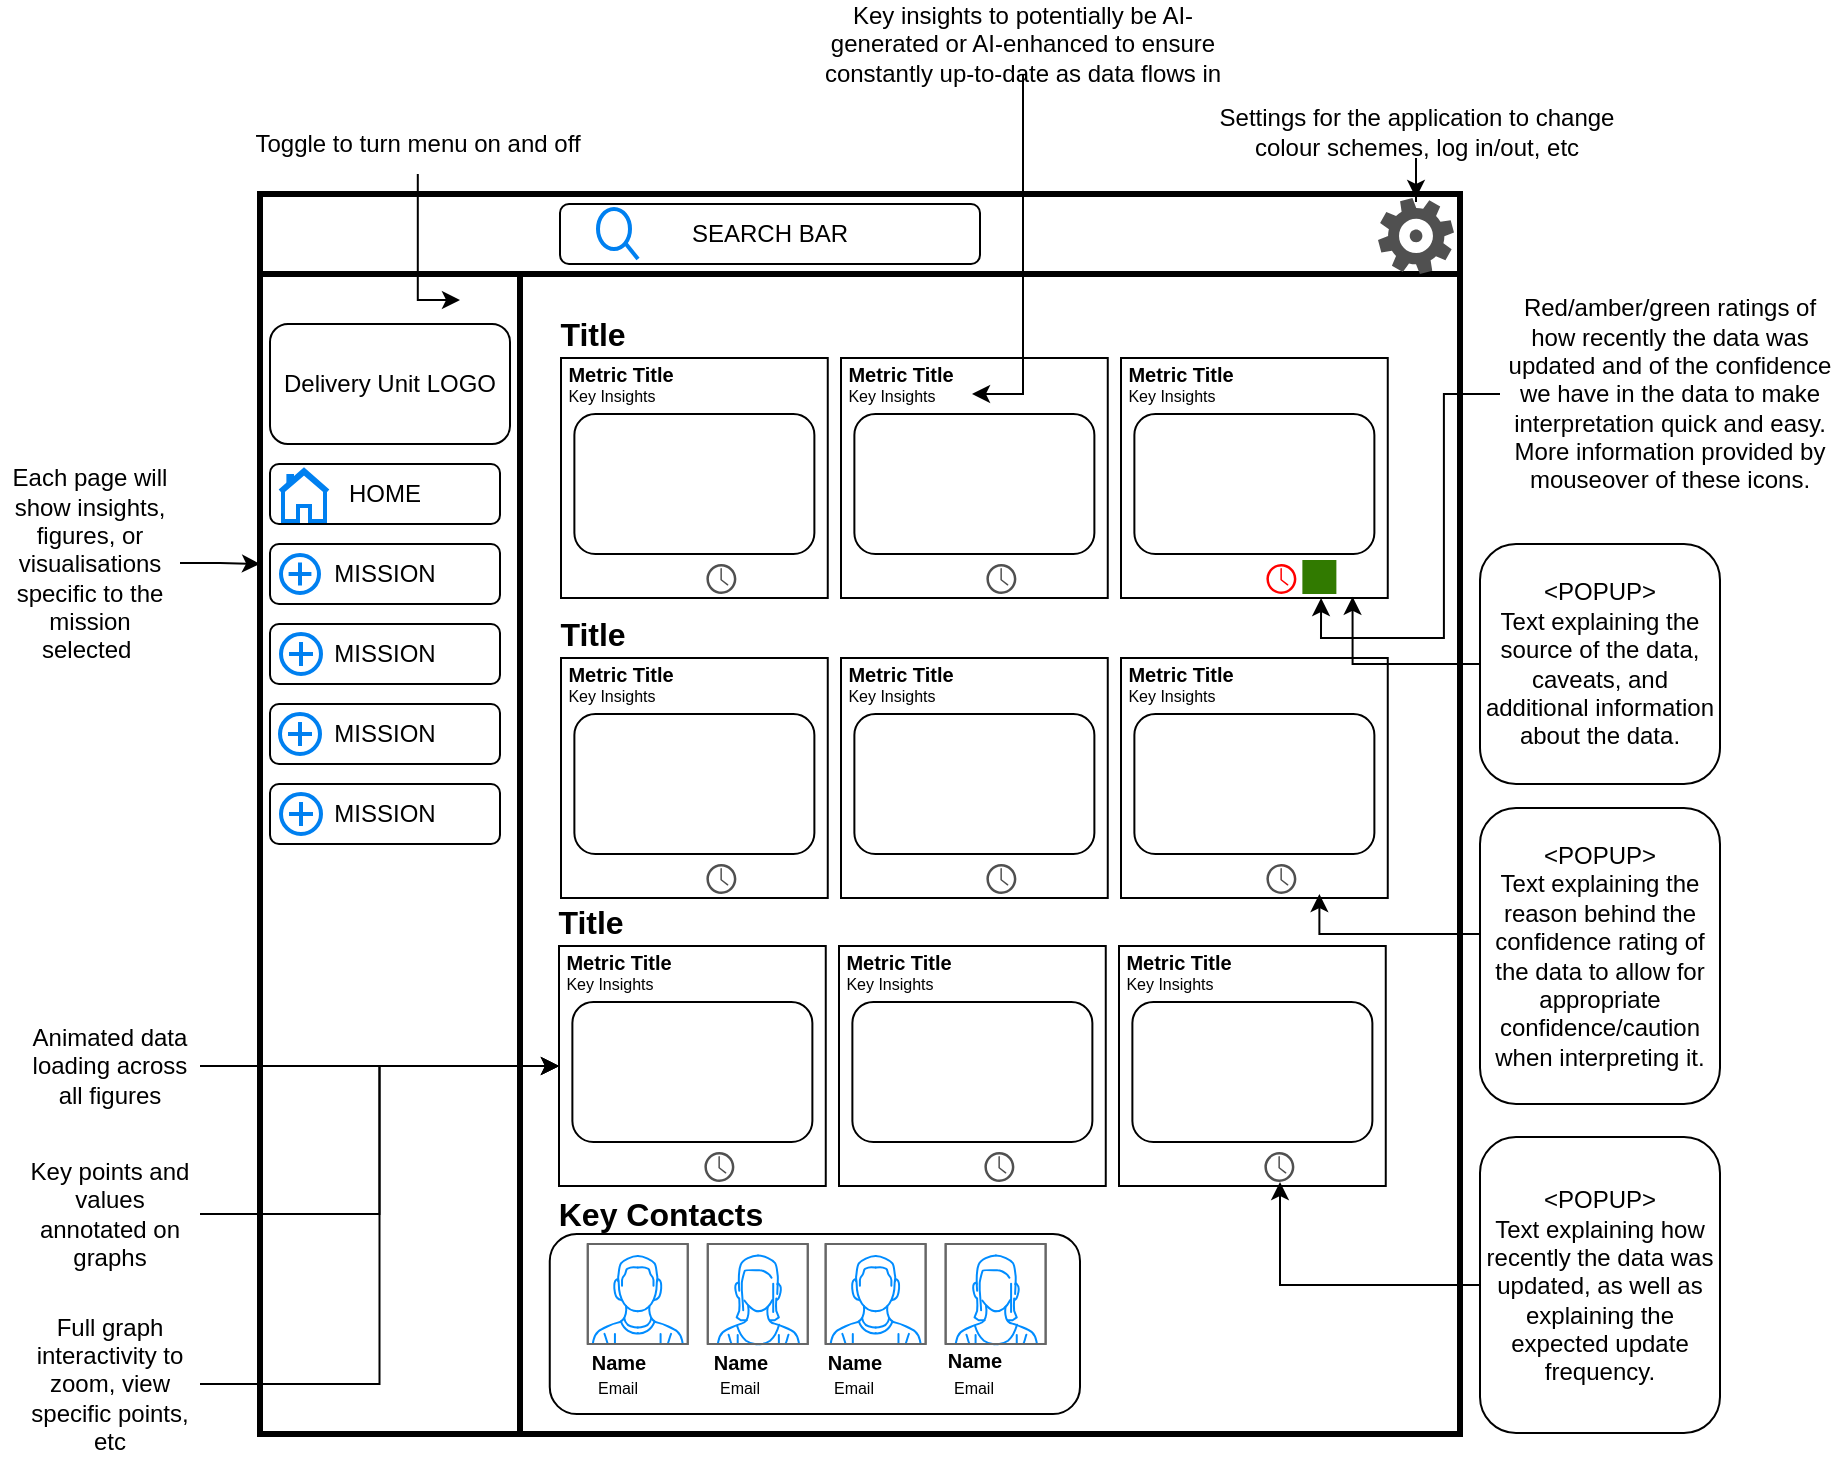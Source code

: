 <mxfile version="24.7.6">
  <diagram name="Page-1" id="oqYdGcHT3AEx5KWIuhEE">
    <mxGraphModel dx="1820" dy="1764" grid="1" gridSize="10" guides="1" tooltips="1" connect="1" arrows="1" fold="1" page="1" pageScale="1" pageWidth="827" pageHeight="1169" math="0" shadow="0">
      <root>
        <mxCell id="0" />
        <mxCell id="1" parent="0" />
        <mxCell id="GvqYhBLNUC9iz9NB5fcP-3" value="" style="rounded=0;whiteSpace=wrap;html=1;strokeWidth=3;" vertex="1" parent="1">
          <mxGeometry x="220" y="80" width="470" height="580" as="geometry" />
        </mxCell>
        <mxCell id="GvqYhBLNUC9iz9NB5fcP-4" value="" style="rounded=0;whiteSpace=wrap;html=1;strokeWidth=3;" vertex="1" parent="1">
          <mxGeometry x="90" y="80" width="130" height="580" as="geometry" />
        </mxCell>
        <mxCell id="GvqYhBLNUC9iz9NB5fcP-5" value="Delivery Unit LOGO" style="rounded=1;whiteSpace=wrap;html=1;" vertex="1" parent="1">
          <mxGeometry x="95" y="105" width="120" height="60" as="geometry" />
        </mxCell>
        <mxCell id="GvqYhBLNUC9iz9NB5fcP-6" value="HOME" style="rounded=1;whiteSpace=wrap;html=1;align=center;" vertex="1" parent="1">
          <mxGeometry x="95" y="175" width="115" height="30" as="geometry" />
        </mxCell>
        <mxCell id="GvqYhBLNUC9iz9NB5fcP-7" value="MISSION" style="rounded=1;whiteSpace=wrap;html=1;align=center;" vertex="1" parent="1">
          <mxGeometry x="95" y="215" width="115" height="30" as="geometry" />
        </mxCell>
        <mxCell id="GvqYhBLNUC9iz9NB5fcP-8" value="MISSION" style="rounded=1;whiteSpace=wrap;html=1;align=center;" vertex="1" parent="1">
          <mxGeometry x="95" y="255" width="115" height="30" as="geometry" />
        </mxCell>
        <mxCell id="GvqYhBLNUC9iz9NB5fcP-9" value="MISSION" style="rounded=1;whiteSpace=wrap;html=1;align=center;" vertex="1" parent="1">
          <mxGeometry x="95" y="295" width="115" height="30" as="geometry" />
        </mxCell>
        <mxCell id="GvqYhBLNUC9iz9NB5fcP-42" value="" style="group" vertex="1" connectable="0" parent="1">
          <mxGeometry x="220" y="110" width="153.88" height="132" as="geometry" />
        </mxCell>
        <mxCell id="GvqYhBLNUC9iz9NB5fcP-11" value="" style="rounded=0;whiteSpace=wrap;html=1;" vertex="1" parent="GvqYhBLNUC9iz9NB5fcP-42">
          <mxGeometry x="20.5" y="12" width="133.38" height="120" as="geometry" />
        </mxCell>
        <mxCell id="GvqYhBLNUC9iz9NB5fcP-27" value="Metric Title" style="text;strokeColor=none;fillColor=none;html=1;fontSize=10;fontStyle=1;verticalAlign=middle;align=center;" vertex="1" parent="GvqYhBLNUC9iz9NB5fcP-42">
          <mxGeometry width="100" height="40" as="geometry" />
        </mxCell>
        <mxCell id="GvqYhBLNUC9iz9NB5fcP-30" value="" style="rounded=1;whiteSpace=wrap;html=1;" vertex="1" parent="GvqYhBLNUC9iz9NB5fcP-42">
          <mxGeometry x="27.19" y="40" width="120" height="70" as="geometry" />
        </mxCell>
        <UserObject label="&lt;font style=&quot;font-size: 8px;&quot;&gt;Key Insights&lt;/font&gt;" placeholders="1" name="Variable" id="GvqYhBLNUC9iz9NB5fcP-31">
          <mxCell style="text;html=1;strokeColor=none;fillColor=none;align=center;verticalAlign=middle;whiteSpace=wrap;overflow=hidden;" vertex="1" parent="GvqYhBLNUC9iz9NB5fcP-42">
            <mxGeometry x="6" y="20" width="80" height="20" as="geometry" />
          </mxCell>
        </UserObject>
        <mxCell id="GvqYhBLNUC9iz9NB5fcP-33" value="" style="shape=image;html=1;verticalAlign=top;verticalLabelPosition=bottom;labelBackgroundColor=#ffffff;imageAspect=0;aspect=fixed;image=https://cdn4.iconfinder.com/data/icons/core-ui-outlined/32/outlined_like-128.png;imageBackground=default;fillStyle=dots;" vertex="1" parent="GvqYhBLNUC9iz9NB5fcP-42">
          <mxGeometry x="111.19" y="113" width="17" height="17" as="geometry" />
        </mxCell>
        <mxCell id="GvqYhBLNUC9iz9NB5fcP-34" value="" style="sketch=0;pointerEvents=1;shadow=0;dashed=0;html=1;strokeColor=none;fillColor=#505050;labelPosition=center;verticalLabelPosition=bottom;verticalAlign=top;outlineConnect=0;align=center;shape=mxgraph.office.concepts.clock;" vertex="1" parent="GvqYhBLNUC9iz9NB5fcP-42">
          <mxGeometry x="93.19" y="115" width="15" height="15" as="geometry" />
        </mxCell>
        <mxCell id="GvqYhBLNUC9iz9NB5fcP-37" value="" style="shape=image;html=1;verticalAlign=top;verticalLabelPosition=bottom;labelBackgroundColor=#ffffff;imageAspect=0;aspect=fixed;image=https://cdn1.iconfinder.com/data/icons/iconoir-vol-3/24/question-mark-circle-128.png" vertex="1" parent="GvqYhBLNUC9iz9NB5fcP-42">
          <mxGeometry x="128.19" y="112" width="19" height="19" as="geometry" />
        </mxCell>
        <mxCell id="GvqYhBLNUC9iz9NB5fcP-26" value="Title" style="text;strokeColor=none;fillColor=none;html=1;fontSize=16;fontStyle=1;verticalAlign=middle;align=center;" vertex="1" parent="GvqYhBLNUC9iz9NB5fcP-42">
          <mxGeometry x="-14" y="-20" width="100" height="40" as="geometry" />
        </mxCell>
        <mxCell id="GvqYhBLNUC9iz9NB5fcP-155" value="" style="shape=image;html=1;verticalAlign=top;verticalLabelPosition=bottom;labelBackgroundColor=#ffffff;imageAspect=0;aspect=fixed;image=https://cdn0.iconfinder.com/data/icons/phosphor-duotone-vol-3/256/toggle-left-duotone-128.png" vertex="1" parent="GvqYhBLNUC9iz9NB5fcP-42">
          <mxGeometry x="-30" y="-32" width="30" height="30" as="geometry" />
        </mxCell>
        <mxCell id="GvqYhBLNUC9iz9NB5fcP-39" value="" style="shape=image;html=1;verticalAlign=top;verticalLabelPosition=bottom;labelBackgroundColor=#ffffff;imageAspect=0;aspect=fixed;image=https://cdn1.iconfinder.com/data/icons/unicons-line-vol-2/24/chart-line-128.png" vertex="1" parent="1">
          <mxGeometry x="275.19" y="153" width="64" height="64" as="geometry" />
        </mxCell>
        <mxCell id="GvqYhBLNUC9iz9NB5fcP-43" value="" style="group" vertex="1" connectable="0" parent="1">
          <mxGeometry x="360" y="110" width="197.19" height="132" as="geometry" />
        </mxCell>
        <mxCell id="GvqYhBLNUC9iz9NB5fcP-44" value="" style="rounded=0;whiteSpace=wrap;html=1;" vertex="1" parent="GvqYhBLNUC9iz9NB5fcP-43">
          <mxGeometry x="20.5" y="12" width="133.38" height="120" as="geometry" />
        </mxCell>
        <mxCell id="GvqYhBLNUC9iz9NB5fcP-45" value="Metric Title" style="text;strokeColor=none;fillColor=none;html=1;fontSize=10;fontStyle=1;verticalAlign=middle;align=center;" vertex="1" parent="GvqYhBLNUC9iz9NB5fcP-43">
          <mxGeometry width="100" height="40" as="geometry" />
        </mxCell>
        <mxCell id="GvqYhBLNUC9iz9NB5fcP-46" value="" style="rounded=1;whiteSpace=wrap;html=1;" vertex="1" parent="GvqYhBLNUC9iz9NB5fcP-43">
          <mxGeometry x="27.19" y="40" width="120" height="70" as="geometry" />
        </mxCell>
        <UserObject label="&lt;font style=&quot;font-size: 8px;&quot;&gt;Key Insights&lt;/font&gt;" placeholders="1" name="Variable" id="GvqYhBLNUC9iz9NB5fcP-47">
          <mxCell style="text;html=1;strokeColor=none;fillColor=none;align=center;verticalAlign=middle;whiteSpace=wrap;overflow=hidden;" vertex="1" parent="GvqYhBLNUC9iz9NB5fcP-43">
            <mxGeometry x="6" y="20" width="80" height="20" as="geometry" />
          </mxCell>
        </UserObject>
        <mxCell id="GvqYhBLNUC9iz9NB5fcP-48" value="" style="shape=image;html=1;verticalAlign=top;verticalLabelPosition=bottom;labelBackgroundColor=#ffffff;imageAspect=0;aspect=fixed;image=https://cdn4.iconfinder.com/data/icons/core-ui-outlined/32/outlined_like-128.png" vertex="1" parent="GvqYhBLNUC9iz9NB5fcP-43">
          <mxGeometry x="111.19" y="113" width="17" height="17" as="geometry" />
        </mxCell>
        <mxCell id="GvqYhBLNUC9iz9NB5fcP-49" value="" style="sketch=0;pointerEvents=1;shadow=0;dashed=0;html=1;strokeColor=none;fillColor=#505050;labelPosition=center;verticalLabelPosition=bottom;verticalAlign=top;outlineConnect=0;align=center;shape=mxgraph.office.concepts.clock;" vertex="1" parent="GvqYhBLNUC9iz9NB5fcP-43">
          <mxGeometry x="93.19" y="115" width="15" height="15" as="geometry" />
        </mxCell>
        <mxCell id="GvqYhBLNUC9iz9NB5fcP-50" value="" style="shape=image;html=1;verticalAlign=top;verticalLabelPosition=bottom;labelBackgroundColor=#ffffff;imageAspect=0;aspect=fixed;image=https://cdn1.iconfinder.com/data/icons/iconoir-vol-3/24/question-mark-circle-128.png" vertex="1" parent="GvqYhBLNUC9iz9NB5fcP-43">
          <mxGeometry x="128.19" y="112" width="19" height="19" as="geometry" />
        </mxCell>
        <mxCell id="GvqYhBLNUC9iz9NB5fcP-41" value="" style="shape=image;html=1;verticalAlign=top;verticalLabelPosition=bottom;labelBackgroundColor=#ffffff;imageAspect=0;aspect=fixed;image=https://cdn1.iconfinder.com/data/icons/unicons-line-vol-2/24/chart-128.png" vertex="1" parent="GvqYhBLNUC9iz9NB5fcP-43">
          <mxGeometry x="49.94" y="40" width="74.5" height="74.5" as="geometry" />
        </mxCell>
        <mxCell id="GvqYhBLNUC9iz9NB5fcP-51" value="" style="group" vertex="1" connectable="0" parent="1">
          <mxGeometry x="500" y="110" width="153.88" height="168" as="geometry" />
        </mxCell>
        <mxCell id="GvqYhBLNUC9iz9NB5fcP-52" value="" style="rounded=0;whiteSpace=wrap;html=1;" vertex="1" parent="GvqYhBLNUC9iz9NB5fcP-51">
          <mxGeometry x="20.5" y="12" width="133.38" height="120" as="geometry" />
        </mxCell>
        <mxCell id="GvqYhBLNUC9iz9NB5fcP-53" value="Metric Title" style="text;strokeColor=none;fillColor=none;html=1;fontSize=10;fontStyle=1;verticalAlign=middle;align=center;" vertex="1" parent="GvqYhBLNUC9iz9NB5fcP-51">
          <mxGeometry width="100" height="40" as="geometry" />
        </mxCell>
        <mxCell id="GvqYhBLNUC9iz9NB5fcP-54" value="" style="rounded=1;whiteSpace=wrap;html=1;" vertex="1" parent="GvqYhBLNUC9iz9NB5fcP-51">
          <mxGeometry x="27.19" y="40" width="120" height="70" as="geometry" />
        </mxCell>
        <UserObject label="&lt;font style=&quot;font-size: 8px;&quot;&gt;Key Insights&lt;/font&gt;" placeholders="1" name="Variable" id="GvqYhBLNUC9iz9NB5fcP-55">
          <mxCell style="text;html=1;strokeColor=none;fillColor=none;align=center;verticalAlign=middle;whiteSpace=wrap;overflow=hidden;" vertex="1" parent="GvqYhBLNUC9iz9NB5fcP-51">
            <mxGeometry x="6" y="20" width="80" height="20" as="geometry" />
          </mxCell>
        </UserObject>
        <mxCell id="GvqYhBLNUC9iz9NB5fcP-56" value="" style="shape=image;html=1;verticalAlign=top;verticalLabelPosition=bottom;labelBackgroundColor=#ffffff;imageAspect=0;aspect=fixed;image=https://cdn4.iconfinder.com/data/icons/core-ui-outlined/32/outlined_like-128.png;imageBorder=none;imageBackground=#317a00;" vertex="1" parent="GvqYhBLNUC9iz9NB5fcP-51">
          <mxGeometry x="111.19" y="113" width="17" height="17" as="geometry" />
        </mxCell>
        <mxCell id="GvqYhBLNUC9iz9NB5fcP-57" value="" style="sketch=0;pointerEvents=1;shadow=0;dashed=0;html=1;strokeColor=none;fillColor=#ff0000;labelPosition=center;verticalLabelPosition=bottom;verticalAlign=top;outlineConnect=0;align=center;shape=mxgraph.office.concepts.clock;" vertex="1" parent="GvqYhBLNUC9iz9NB5fcP-51">
          <mxGeometry x="93.19" y="115" width="15" height="15" as="geometry" />
        </mxCell>
        <mxCell id="GvqYhBLNUC9iz9NB5fcP-58" value="" style="shape=image;html=1;verticalAlign=top;verticalLabelPosition=bottom;labelBackgroundColor=#ffffff;imageAspect=0;aspect=fixed;image=https://cdn1.iconfinder.com/data/icons/iconoir-vol-3/24/question-mark-circle-128.png" vertex="1" parent="GvqYhBLNUC9iz9NB5fcP-51">
          <mxGeometry x="128.19" y="112" width="19" height="19" as="geometry" />
        </mxCell>
        <mxCell id="GvqYhBLNUC9iz9NB5fcP-40" value="" style="shape=image;html=1;verticalAlign=top;verticalLabelPosition=bottom;labelBackgroundColor=#ffffff;imageAspect=0;aspect=fixed;image=https://cdn1.iconfinder.com/data/icons/unicons-line-vol-2/24/chart-growth-128.png" vertex="1" parent="GvqYhBLNUC9iz9NB5fcP-51">
          <mxGeometry x="41.94" y="43" width="70" height="70" as="geometry" />
        </mxCell>
        <mxCell id="GvqYhBLNUC9iz9NB5fcP-59" value="" style="group" vertex="1" connectable="0" parent="1">
          <mxGeometry x="220" y="260" width="153.88" height="132" as="geometry" />
        </mxCell>
        <mxCell id="GvqYhBLNUC9iz9NB5fcP-60" value="" style="rounded=0;whiteSpace=wrap;html=1;" vertex="1" parent="GvqYhBLNUC9iz9NB5fcP-59">
          <mxGeometry x="20.5" y="12" width="133.38" height="120" as="geometry" />
        </mxCell>
        <mxCell id="GvqYhBLNUC9iz9NB5fcP-61" value="Metric Title" style="text;strokeColor=none;fillColor=none;html=1;fontSize=10;fontStyle=1;verticalAlign=middle;align=center;" vertex="1" parent="GvqYhBLNUC9iz9NB5fcP-59">
          <mxGeometry width="100" height="40" as="geometry" />
        </mxCell>
        <mxCell id="GvqYhBLNUC9iz9NB5fcP-62" value="" style="rounded=1;whiteSpace=wrap;html=1;" vertex="1" parent="GvqYhBLNUC9iz9NB5fcP-59">
          <mxGeometry x="27.19" y="40" width="120" height="70" as="geometry" />
        </mxCell>
        <UserObject label="&lt;font style=&quot;font-size: 8px;&quot;&gt;Key Insights&lt;/font&gt;" placeholders="1" name="Variable" id="GvqYhBLNUC9iz9NB5fcP-63">
          <mxCell style="text;html=1;strokeColor=none;fillColor=none;align=center;verticalAlign=middle;whiteSpace=wrap;overflow=hidden;" vertex="1" parent="GvqYhBLNUC9iz9NB5fcP-59">
            <mxGeometry x="6" y="20" width="80" height="20" as="geometry" />
          </mxCell>
        </UserObject>
        <mxCell id="GvqYhBLNUC9iz9NB5fcP-64" value="" style="shape=image;html=1;verticalAlign=top;verticalLabelPosition=bottom;labelBackgroundColor=#ffffff;imageAspect=0;aspect=fixed;image=https://cdn4.iconfinder.com/data/icons/core-ui-outlined/32/outlined_like-128.png" vertex="1" parent="GvqYhBLNUC9iz9NB5fcP-59">
          <mxGeometry x="111.19" y="113" width="17" height="17" as="geometry" />
        </mxCell>
        <mxCell id="GvqYhBLNUC9iz9NB5fcP-65" value="" style="sketch=0;pointerEvents=1;shadow=0;dashed=0;html=1;strokeColor=none;fillColor=#505050;labelPosition=center;verticalLabelPosition=bottom;verticalAlign=top;outlineConnect=0;align=center;shape=mxgraph.office.concepts.clock;" vertex="1" parent="GvqYhBLNUC9iz9NB5fcP-59">
          <mxGeometry x="93.19" y="115" width="15" height="15" as="geometry" />
        </mxCell>
        <mxCell id="GvqYhBLNUC9iz9NB5fcP-66" value="" style="shape=image;html=1;verticalAlign=top;verticalLabelPosition=bottom;labelBackgroundColor=#ffffff;imageAspect=0;aspect=fixed;image=https://cdn1.iconfinder.com/data/icons/iconoir-vol-3/24/question-mark-circle-128.png" vertex="1" parent="GvqYhBLNUC9iz9NB5fcP-59">
          <mxGeometry x="128.19" y="112" width="19" height="19" as="geometry" />
        </mxCell>
        <mxCell id="GvqYhBLNUC9iz9NB5fcP-67" value="Title" style="text;strokeColor=none;fillColor=none;html=1;fontSize=16;fontStyle=1;verticalAlign=middle;align=center;" vertex="1" parent="GvqYhBLNUC9iz9NB5fcP-59">
          <mxGeometry x="-14" y="-20" width="100" height="40" as="geometry" />
        </mxCell>
        <mxCell id="GvqYhBLNUC9iz9NB5fcP-137" value="" style="shape=image;html=1;verticalAlign=top;verticalLabelPosition=bottom;labelBackgroundColor=#ffffff;imageAspect=0;aspect=fixed;image=https://cdn1.iconfinder.com/data/icons/unicons-line-vol-2/24/chart-128.png" vertex="1" parent="GvqYhBLNUC9iz9NB5fcP-59">
          <mxGeometry x="49.94" y="37.75" width="74.5" height="74.5" as="geometry" />
        </mxCell>
        <mxCell id="GvqYhBLNUC9iz9NB5fcP-68" value="" style="group" vertex="1" connectable="0" parent="1">
          <mxGeometry x="360" y="260" width="153.88" height="132" as="geometry" />
        </mxCell>
        <mxCell id="GvqYhBLNUC9iz9NB5fcP-69" value="" style="rounded=0;whiteSpace=wrap;html=1;" vertex="1" parent="GvqYhBLNUC9iz9NB5fcP-68">
          <mxGeometry x="20.5" y="12" width="133.38" height="120" as="geometry" />
        </mxCell>
        <mxCell id="GvqYhBLNUC9iz9NB5fcP-70" value="Metric Title" style="text;strokeColor=none;fillColor=none;html=1;fontSize=10;fontStyle=1;verticalAlign=middle;align=center;" vertex="1" parent="GvqYhBLNUC9iz9NB5fcP-68">
          <mxGeometry width="100" height="40" as="geometry" />
        </mxCell>
        <mxCell id="GvqYhBLNUC9iz9NB5fcP-71" value="" style="rounded=1;whiteSpace=wrap;html=1;" vertex="1" parent="GvqYhBLNUC9iz9NB5fcP-68">
          <mxGeometry x="27.19" y="40" width="120" height="70" as="geometry" />
        </mxCell>
        <UserObject label="&lt;font style=&quot;font-size: 8px;&quot;&gt;Key Insights&lt;/font&gt;" placeholders="1" name="Variable" id="GvqYhBLNUC9iz9NB5fcP-72">
          <mxCell style="text;html=1;strokeColor=none;fillColor=none;align=center;verticalAlign=middle;whiteSpace=wrap;overflow=hidden;" vertex="1" parent="GvqYhBLNUC9iz9NB5fcP-68">
            <mxGeometry x="6" y="20" width="80" height="20" as="geometry" />
          </mxCell>
        </UserObject>
        <mxCell id="GvqYhBLNUC9iz9NB5fcP-73" value="" style="shape=image;html=1;verticalAlign=top;verticalLabelPosition=bottom;labelBackgroundColor=#ffffff;imageAspect=0;aspect=fixed;image=https://cdn4.iconfinder.com/data/icons/core-ui-outlined/32/outlined_like-128.png" vertex="1" parent="GvqYhBLNUC9iz9NB5fcP-68">
          <mxGeometry x="111.19" y="113" width="17" height="17" as="geometry" />
        </mxCell>
        <mxCell id="GvqYhBLNUC9iz9NB5fcP-74" value="" style="sketch=0;pointerEvents=1;shadow=0;dashed=0;html=1;strokeColor=none;fillColor=#505050;labelPosition=center;verticalLabelPosition=bottom;verticalAlign=top;outlineConnect=0;align=center;shape=mxgraph.office.concepts.clock;" vertex="1" parent="GvqYhBLNUC9iz9NB5fcP-68">
          <mxGeometry x="93.19" y="115" width="15" height="15" as="geometry" />
        </mxCell>
        <mxCell id="GvqYhBLNUC9iz9NB5fcP-75" value="" style="shape=image;html=1;verticalAlign=top;verticalLabelPosition=bottom;labelBackgroundColor=#ffffff;imageAspect=0;aspect=fixed;image=https://cdn1.iconfinder.com/data/icons/iconoir-vol-3/24/question-mark-circle-128.png" vertex="1" parent="GvqYhBLNUC9iz9NB5fcP-68">
          <mxGeometry x="128.19" y="112" width="19" height="19" as="geometry" />
        </mxCell>
        <mxCell id="GvqYhBLNUC9iz9NB5fcP-149" value="" style="shape=image;html=1;verticalAlign=top;verticalLabelPosition=bottom;labelBackgroundColor=#ffffff;imageAspect=0;aspect=fixed;image=https://cdn1.iconfinder.com/data/icons/unicons-line-vol-2/24/chart-growth-128.png" vertex="1" parent="GvqYhBLNUC9iz9NB5fcP-68">
          <mxGeometry x="52.19" y="40" width="70" height="70" as="geometry" />
        </mxCell>
        <mxCell id="GvqYhBLNUC9iz9NB5fcP-76" value="" style="group" vertex="1" connectable="0" parent="1">
          <mxGeometry x="500" y="260" width="153.88" height="132" as="geometry" />
        </mxCell>
        <mxCell id="GvqYhBLNUC9iz9NB5fcP-77" value="" style="rounded=0;whiteSpace=wrap;html=1;" vertex="1" parent="GvqYhBLNUC9iz9NB5fcP-76">
          <mxGeometry x="20.5" y="12" width="133.38" height="120" as="geometry" />
        </mxCell>
        <mxCell id="GvqYhBLNUC9iz9NB5fcP-78" value="Metric Title" style="text;strokeColor=none;fillColor=none;html=1;fontSize=10;fontStyle=1;verticalAlign=middle;align=center;" vertex="1" parent="GvqYhBLNUC9iz9NB5fcP-76">
          <mxGeometry width="100" height="40" as="geometry" />
        </mxCell>
        <mxCell id="GvqYhBLNUC9iz9NB5fcP-79" value="" style="rounded=1;whiteSpace=wrap;html=1;" vertex="1" parent="GvqYhBLNUC9iz9NB5fcP-76">
          <mxGeometry x="27.19" y="40" width="120" height="70" as="geometry" />
        </mxCell>
        <UserObject label="&lt;font style=&quot;font-size: 8px;&quot;&gt;Key Insights&lt;/font&gt;" placeholders="1" name="Variable" id="GvqYhBLNUC9iz9NB5fcP-80">
          <mxCell style="text;html=1;strokeColor=none;fillColor=none;align=center;verticalAlign=middle;whiteSpace=wrap;overflow=hidden;" vertex="1" parent="GvqYhBLNUC9iz9NB5fcP-76">
            <mxGeometry x="6" y="20" width="80" height="20" as="geometry" />
          </mxCell>
        </UserObject>
        <mxCell id="GvqYhBLNUC9iz9NB5fcP-81" value="" style="shape=image;html=1;verticalAlign=top;verticalLabelPosition=bottom;labelBackgroundColor=#ffffff;imageAspect=0;aspect=fixed;image=https://cdn4.iconfinder.com/data/icons/core-ui-outlined/32/outlined_like-128.png" vertex="1" parent="GvqYhBLNUC9iz9NB5fcP-76">
          <mxGeometry x="111.19" y="113" width="17" height="17" as="geometry" />
        </mxCell>
        <mxCell id="GvqYhBLNUC9iz9NB5fcP-82" value="" style="sketch=0;pointerEvents=1;shadow=0;dashed=0;html=1;strokeColor=none;fillColor=#505050;labelPosition=center;verticalLabelPosition=bottom;verticalAlign=top;outlineConnect=0;align=center;shape=mxgraph.office.concepts.clock;" vertex="1" parent="GvqYhBLNUC9iz9NB5fcP-76">
          <mxGeometry x="93.19" y="115" width="15" height="15" as="geometry" />
        </mxCell>
        <mxCell id="GvqYhBLNUC9iz9NB5fcP-83" value="" style="shape=image;html=1;verticalAlign=top;verticalLabelPosition=bottom;labelBackgroundColor=#ffffff;imageAspect=0;aspect=fixed;image=https://cdn1.iconfinder.com/data/icons/iconoir-vol-3/24/question-mark-circle-128.png" vertex="1" parent="GvqYhBLNUC9iz9NB5fcP-76">
          <mxGeometry x="128.19" y="112" width="19" height="19" as="geometry" />
        </mxCell>
        <mxCell id="GvqYhBLNUC9iz9NB5fcP-150" value="" style="shape=image;html=1;verticalAlign=top;verticalLabelPosition=bottom;labelBackgroundColor=#ffffff;imageAspect=0;aspect=fixed;image=https://cdn1.iconfinder.com/data/icons/unicons-line-vol-2/24/chart-line-128.png" vertex="1" parent="GvqYhBLNUC9iz9NB5fcP-76">
          <mxGeometry x="47.19" y="43" width="64" height="64" as="geometry" />
        </mxCell>
        <mxCell id="GvqYhBLNUC9iz9NB5fcP-84" value="" style="group" vertex="1" connectable="0" parent="1">
          <mxGeometry x="219" y="404" width="153.88" height="166" as="geometry" />
        </mxCell>
        <mxCell id="GvqYhBLNUC9iz9NB5fcP-85" value="" style="rounded=0;whiteSpace=wrap;html=1;" vertex="1" parent="GvqYhBLNUC9iz9NB5fcP-84">
          <mxGeometry x="20.5" y="12" width="133.38" height="120" as="geometry" />
        </mxCell>
        <mxCell id="GvqYhBLNUC9iz9NB5fcP-86" value="Metric Title" style="text;strokeColor=none;fillColor=none;html=1;fontSize=10;fontStyle=1;verticalAlign=middle;align=center;" vertex="1" parent="GvqYhBLNUC9iz9NB5fcP-84">
          <mxGeometry width="100" height="40" as="geometry" />
        </mxCell>
        <mxCell id="GvqYhBLNUC9iz9NB5fcP-87" value="" style="rounded=1;whiteSpace=wrap;html=1;" vertex="1" parent="GvqYhBLNUC9iz9NB5fcP-84">
          <mxGeometry x="27.19" y="40" width="120" height="70" as="geometry" />
        </mxCell>
        <UserObject label="&lt;font style=&quot;font-size: 8px;&quot;&gt;Key Insights&lt;/font&gt;" placeholders="1" name="Variable" id="GvqYhBLNUC9iz9NB5fcP-88">
          <mxCell style="text;html=1;strokeColor=none;fillColor=none;align=center;verticalAlign=middle;whiteSpace=wrap;overflow=hidden;" vertex="1" parent="GvqYhBLNUC9iz9NB5fcP-84">
            <mxGeometry x="6" y="20" width="80" height="20" as="geometry" />
          </mxCell>
        </UserObject>
        <mxCell id="GvqYhBLNUC9iz9NB5fcP-89" value="" style="shape=image;html=1;verticalAlign=top;verticalLabelPosition=bottom;labelBackgroundColor=#ffffff;imageAspect=0;aspect=fixed;image=https://cdn4.iconfinder.com/data/icons/core-ui-outlined/32/outlined_like-128.png" vertex="1" parent="GvqYhBLNUC9iz9NB5fcP-84">
          <mxGeometry x="111.19" y="113" width="17" height="17" as="geometry" />
        </mxCell>
        <mxCell id="GvqYhBLNUC9iz9NB5fcP-90" value="" style="sketch=0;pointerEvents=1;shadow=0;dashed=0;html=1;strokeColor=none;fillColor=#505050;labelPosition=center;verticalLabelPosition=bottom;verticalAlign=top;outlineConnect=0;align=center;shape=mxgraph.office.concepts.clock;" vertex="1" parent="GvqYhBLNUC9iz9NB5fcP-84">
          <mxGeometry x="93.19" y="115" width="15" height="15" as="geometry" />
        </mxCell>
        <mxCell id="GvqYhBLNUC9iz9NB5fcP-91" value="" style="shape=image;html=1;verticalAlign=top;verticalLabelPosition=bottom;labelBackgroundColor=#ffffff;imageAspect=0;aspect=fixed;image=https://cdn1.iconfinder.com/data/icons/iconoir-vol-3/24/question-mark-circle-128.png" vertex="1" parent="GvqYhBLNUC9iz9NB5fcP-84">
          <mxGeometry x="128.19" y="112" width="19" height="19" as="geometry" />
        </mxCell>
        <mxCell id="GvqYhBLNUC9iz9NB5fcP-92" value="Title" style="text;strokeColor=none;fillColor=none;html=1;fontSize=16;fontStyle=1;verticalAlign=middle;align=center;" vertex="1" parent="GvqYhBLNUC9iz9NB5fcP-84">
          <mxGeometry x="-14" y="-20" width="100" height="40" as="geometry" />
        </mxCell>
        <mxCell id="GvqYhBLNUC9iz9NB5fcP-118" value="Key Contacts" style="text;strokeColor=none;fillColor=none;html=1;fontSize=16;fontStyle=1;verticalAlign=middle;align=center;" vertex="1" parent="GvqYhBLNUC9iz9NB5fcP-84">
          <mxGeometry x="20.5" y="126" width="100" height="40" as="geometry" />
        </mxCell>
        <mxCell id="GvqYhBLNUC9iz9NB5fcP-148" value="" style="shape=image;html=1;verticalAlign=top;verticalLabelPosition=bottom;labelBackgroundColor=#ffffff;imageAspect=0;aspect=fixed;image=https://cdn1.iconfinder.com/data/icons/unicons-line-vol-2/24/chart-growth-128.png" vertex="1" parent="GvqYhBLNUC9iz9NB5fcP-84">
          <mxGeometry x="52.19" y="43" width="70" height="70" as="geometry" />
        </mxCell>
        <mxCell id="GvqYhBLNUC9iz9NB5fcP-93" value="" style="group" vertex="1" connectable="0" parent="1">
          <mxGeometry x="359" y="404" width="153.88" height="132" as="geometry" />
        </mxCell>
        <mxCell id="GvqYhBLNUC9iz9NB5fcP-94" value="" style="rounded=0;whiteSpace=wrap;html=1;" vertex="1" parent="GvqYhBLNUC9iz9NB5fcP-93">
          <mxGeometry x="20.5" y="12" width="133.38" height="120" as="geometry" />
        </mxCell>
        <mxCell id="GvqYhBLNUC9iz9NB5fcP-95" value="Metric Title" style="text;strokeColor=none;fillColor=none;html=1;fontSize=10;fontStyle=1;verticalAlign=middle;align=center;" vertex="1" parent="GvqYhBLNUC9iz9NB5fcP-93">
          <mxGeometry width="100" height="40" as="geometry" />
        </mxCell>
        <mxCell id="GvqYhBLNUC9iz9NB5fcP-96" value="" style="rounded=1;whiteSpace=wrap;html=1;" vertex="1" parent="GvqYhBLNUC9iz9NB5fcP-93">
          <mxGeometry x="27.19" y="40" width="120" height="70" as="geometry" />
        </mxCell>
        <UserObject label="&lt;font style=&quot;font-size: 8px;&quot;&gt;Key Insights&lt;/font&gt;" placeholders="1" name="Variable" id="GvqYhBLNUC9iz9NB5fcP-97">
          <mxCell style="text;html=1;strokeColor=none;fillColor=none;align=center;verticalAlign=middle;whiteSpace=wrap;overflow=hidden;" vertex="1" parent="GvqYhBLNUC9iz9NB5fcP-93">
            <mxGeometry x="6" y="20" width="80" height="20" as="geometry" />
          </mxCell>
        </UserObject>
        <mxCell id="GvqYhBLNUC9iz9NB5fcP-98" value="" style="shape=image;html=1;verticalAlign=top;verticalLabelPosition=bottom;labelBackgroundColor=#ffffff;imageAspect=0;aspect=fixed;image=https://cdn4.iconfinder.com/data/icons/core-ui-outlined/32/outlined_like-128.png" vertex="1" parent="GvqYhBLNUC9iz9NB5fcP-93">
          <mxGeometry x="111.19" y="113" width="17" height="17" as="geometry" />
        </mxCell>
        <mxCell id="GvqYhBLNUC9iz9NB5fcP-99" value="" style="sketch=0;pointerEvents=1;shadow=0;dashed=0;html=1;strokeColor=none;fillColor=#505050;labelPosition=center;verticalLabelPosition=bottom;verticalAlign=top;outlineConnect=0;align=center;shape=mxgraph.office.concepts.clock;" vertex="1" parent="GvqYhBLNUC9iz9NB5fcP-93">
          <mxGeometry x="93.19" y="115" width="15" height="15" as="geometry" />
        </mxCell>
        <mxCell id="GvqYhBLNUC9iz9NB5fcP-100" value="" style="shape=image;html=1;verticalAlign=top;verticalLabelPosition=bottom;labelBackgroundColor=#ffffff;imageAspect=0;aspect=fixed;image=https://cdn1.iconfinder.com/data/icons/iconoir-vol-3/24/question-mark-circle-128.png" vertex="1" parent="GvqYhBLNUC9iz9NB5fcP-93">
          <mxGeometry x="128.19" y="112" width="19" height="19" as="geometry" />
        </mxCell>
        <mxCell id="GvqYhBLNUC9iz9NB5fcP-151" value="" style="shape=image;html=1;verticalAlign=top;verticalLabelPosition=bottom;labelBackgroundColor=#ffffff;imageAspect=0;aspect=fixed;image=https://cdn1.iconfinder.com/data/icons/unicons-line-vol-2/24/chart-line-128.png" vertex="1" parent="GvqYhBLNUC9iz9NB5fcP-93">
          <mxGeometry x="47.19" y="46" width="64" height="64" as="geometry" />
        </mxCell>
        <mxCell id="GvqYhBLNUC9iz9NB5fcP-101" value="" style="group" vertex="1" connectable="0" parent="1">
          <mxGeometry x="499" y="404" width="153.88" height="132" as="geometry" />
        </mxCell>
        <mxCell id="GvqYhBLNUC9iz9NB5fcP-102" value="" style="rounded=0;whiteSpace=wrap;html=1;" vertex="1" parent="GvqYhBLNUC9iz9NB5fcP-101">
          <mxGeometry x="20.5" y="12" width="133.38" height="120" as="geometry" />
        </mxCell>
        <mxCell id="GvqYhBLNUC9iz9NB5fcP-103" value="Metric Title" style="text;strokeColor=none;fillColor=none;html=1;fontSize=10;fontStyle=1;verticalAlign=middle;align=center;" vertex="1" parent="GvqYhBLNUC9iz9NB5fcP-101">
          <mxGeometry width="100" height="40" as="geometry" />
        </mxCell>
        <mxCell id="GvqYhBLNUC9iz9NB5fcP-104" value="" style="rounded=1;whiteSpace=wrap;html=1;" vertex="1" parent="GvqYhBLNUC9iz9NB5fcP-101">
          <mxGeometry x="27.19" y="40" width="120" height="70" as="geometry" />
        </mxCell>
        <UserObject label="&lt;font style=&quot;font-size: 8px;&quot;&gt;Key Insights&lt;/font&gt;" placeholders="1" name="Variable" id="GvqYhBLNUC9iz9NB5fcP-105">
          <mxCell style="text;html=1;strokeColor=none;fillColor=none;align=center;verticalAlign=middle;whiteSpace=wrap;overflow=hidden;" vertex="1" parent="GvqYhBLNUC9iz9NB5fcP-101">
            <mxGeometry x="6" y="20" width="80" height="20" as="geometry" />
          </mxCell>
        </UserObject>
        <mxCell id="GvqYhBLNUC9iz9NB5fcP-106" value="" style="shape=image;html=1;verticalAlign=top;verticalLabelPosition=bottom;labelBackgroundColor=#ffffff;imageAspect=0;aspect=fixed;image=https://cdn4.iconfinder.com/data/icons/core-ui-outlined/32/outlined_like-128.png" vertex="1" parent="GvqYhBLNUC9iz9NB5fcP-101">
          <mxGeometry x="111.19" y="113" width="17" height="17" as="geometry" />
        </mxCell>
        <mxCell id="GvqYhBLNUC9iz9NB5fcP-107" value="" style="sketch=0;pointerEvents=1;shadow=0;dashed=0;html=1;strokeColor=none;fillColor=#505050;labelPosition=center;verticalLabelPosition=bottom;verticalAlign=top;outlineConnect=0;align=center;shape=mxgraph.office.concepts.clock;" vertex="1" parent="GvqYhBLNUC9iz9NB5fcP-101">
          <mxGeometry x="93.19" y="115" width="15" height="15" as="geometry" />
        </mxCell>
        <mxCell id="GvqYhBLNUC9iz9NB5fcP-108" value="" style="shape=image;html=1;verticalAlign=top;verticalLabelPosition=bottom;labelBackgroundColor=#ffffff;imageAspect=0;aspect=fixed;image=https://cdn1.iconfinder.com/data/icons/iconoir-vol-3/24/question-mark-circle-128.png" vertex="1" parent="GvqYhBLNUC9iz9NB5fcP-101">
          <mxGeometry x="128.19" y="112" width="19" height="19" as="geometry" />
        </mxCell>
        <mxCell id="GvqYhBLNUC9iz9NB5fcP-138" value="" style="shape=image;html=1;verticalAlign=top;verticalLabelPosition=bottom;labelBackgroundColor=#ffffff;imageAspect=0;aspect=fixed;image=https://cdn1.iconfinder.com/data/icons/unicons-line-vol-2/24/chart-128.png" vertex="1" parent="GvqYhBLNUC9iz9NB5fcP-101">
          <mxGeometry x="49.94" y="40.5" width="74.5" height="74.5" as="geometry" />
        </mxCell>
        <mxCell id="GvqYhBLNUC9iz9NB5fcP-111" value="" style="rounded=1;whiteSpace=wrap;html=1;" vertex="1" parent="1">
          <mxGeometry x="234.88" y="560" width="265.12" height="90" as="geometry" />
        </mxCell>
        <mxCell id="GvqYhBLNUC9iz9NB5fcP-114" value="" style="verticalLabelPosition=bottom;shadow=0;dashed=0;align=center;html=1;verticalAlign=top;strokeWidth=1;shape=mxgraph.mockup.containers.userMale;strokeColor=#666666;strokeColor2=#008cff;" vertex="1" parent="1">
          <mxGeometry x="253.88" y="565" width="50" height="50" as="geometry" />
        </mxCell>
        <mxCell id="GvqYhBLNUC9iz9NB5fcP-115" value="" style="verticalLabelPosition=bottom;shadow=0;dashed=0;align=center;html=1;verticalAlign=top;strokeWidth=1;shape=mxgraph.mockup.containers.userFemale;strokeColor=#666666;strokeColor2=#008cff;" vertex="1" parent="1">
          <mxGeometry x="313.88" y="565" width="50" height="50" as="geometry" />
        </mxCell>
        <mxCell id="GvqYhBLNUC9iz9NB5fcP-116" value="" style="verticalLabelPosition=bottom;shadow=0;dashed=0;align=center;html=1;verticalAlign=top;strokeWidth=1;shape=mxgraph.mockup.containers.userMale;strokeColor=#666666;strokeColor2=#008cff;" vertex="1" parent="1">
          <mxGeometry x="372.82" y="565" width="50" height="50" as="geometry" />
        </mxCell>
        <mxCell id="GvqYhBLNUC9iz9NB5fcP-117" value="" style="verticalLabelPosition=bottom;shadow=0;dashed=0;align=center;html=1;verticalAlign=top;strokeWidth=1;shape=mxgraph.mockup.containers.userFemale;strokeColor=#666666;strokeColor2=#008cff;" vertex="1" parent="1">
          <mxGeometry x="432.82" y="565" width="50" height="50" as="geometry" />
        </mxCell>
        <mxCell id="GvqYhBLNUC9iz9NB5fcP-119" value="&lt;font style=&quot;font-size: 10px;&quot;&gt;Name&lt;/font&gt;" style="text;strokeColor=none;fillColor=none;html=1;fontSize=24;fontStyle=1;verticalAlign=middle;align=center;" vertex="1" parent="1">
          <mxGeometry x="219" y="600" width="100" height="40" as="geometry" />
        </mxCell>
        <UserObject label="Email&lt;div style=&quot;font-size: 8px;&quot;&gt;&lt;br style=&quot;font-size: 8px;&quot;&gt;&lt;/div&gt;" placeholders="1" name="Variable" id="GvqYhBLNUC9iz9NB5fcP-122">
          <mxCell style="text;html=1;strokeColor=none;fillColor=none;align=center;verticalAlign=middle;whiteSpace=wrap;overflow=hidden;fontSize=8;" vertex="1" parent="1">
            <mxGeometry x="229" y="630" width="80" height="20" as="geometry" />
          </mxCell>
        </UserObject>
        <mxCell id="GvqYhBLNUC9iz9NB5fcP-124" value="&lt;font style=&quot;font-size: 10px;&quot;&gt;Name&lt;/font&gt;" style="text;strokeColor=none;fillColor=none;html=1;fontSize=24;fontStyle=1;verticalAlign=middle;align=center;" vertex="1" parent="1">
          <mxGeometry x="280" y="600" width="100" height="40" as="geometry" />
        </mxCell>
        <mxCell id="GvqYhBLNUC9iz9NB5fcP-125" value="&lt;font style=&quot;font-size: 10px;&quot;&gt;Name&lt;/font&gt;" style="text;strokeColor=none;fillColor=none;html=1;fontSize=24;fontStyle=1;verticalAlign=middle;align=center;" vertex="1" parent="1">
          <mxGeometry x="336.94" y="600" width="100" height="40" as="geometry" />
        </mxCell>
        <mxCell id="GvqYhBLNUC9iz9NB5fcP-126" value="&lt;font style=&quot;font-size: 10px;&quot;&gt;Name&lt;/font&gt;" style="text;strokeColor=none;fillColor=none;html=1;fontSize=24;fontStyle=1;verticalAlign=middle;align=center;" vertex="1" parent="1">
          <mxGeometry x="397" y="599" width="100" height="40" as="geometry" />
        </mxCell>
        <UserObject label="Email&lt;div style=&quot;font-size: 8px;&quot;&gt;&lt;br style=&quot;font-size: 8px;&quot;&gt;&lt;/div&gt;" placeholders="1" name="Variable" id="GvqYhBLNUC9iz9NB5fcP-127">
          <mxCell style="text;html=1;strokeColor=none;fillColor=none;align=center;verticalAlign=middle;whiteSpace=wrap;overflow=hidden;fontSize=8;" vertex="1" parent="1">
            <mxGeometry x="290" y="630" width="80" height="20" as="geometry" />
          </mxCell>
        </UserObject>
        <UserObject label="Email&lt;div style=&quot;font-size: 8px;&quot;&gt;&lt;br style=&quot;font-size: 8px;&quot;&gt;&lt;/div&gt;" placeholders="1" name="Variable" id="GvqYhBLNUC9iz9NB5fcP-128">
          <mxCell style="text;html=1;strokeColor=none;fillColor=none;align=center;verticalAlign=middle;whiteSpace=wrap;overflow=hidden;fontSize=8;" vertex="1" parent="1">
            <mxGeometry x="346.94" y="630" width="80" height="20" as="geometry" />
          </mxCell>
        </UserObject>
        <UserObject label="Email&lt;div style=&quot;font-size: 8px;&quot;&gt;&lt;br style=&quot;font-size: 8px;&quot;&gt;&lt;/div&gt;" placeholders="1" name="Variable" id="GvqYhBLNUC9iz9NB5fcP-129">
          <mxCell style="text;html=1;strokeColor=none;fillColor=none;align=center;verticalAlign=middle;whiteSpace=wrap;overflow=hidden;fontSize=8;" vertex="1" parent="1">
            <mxGeometry x="407" y="630" width="80" height="20" as="geometry" />
          </mxCell>
        </UserObject>
        <mxCell id="GvqYhBLNUC9iz9NB5fcP-130" value="" style="rounded=0;whiteSpace=wrap;html=1;strokeWidth=3;" vertex="1" parent="1">
          <mxGeometry x="90" y="40" width="600" height="40" as="geometry" />
        </mxCell>
        <mxCell id="GvqYhBLNUC9iz9NB5fcP-131" value="MISSION" style="rounded=1;whiteSpace=wrap;html=1;align=center;" vertex="1" parent="1">
          <mxGeometry x="95" y="335" width="115" height="30" as="geometry" />
        </mxCell>
        <mxCell id="GvqYhBLNUC9iz9NB5fcP-132" value="" style="html=1;verticalLabelPosition=bottom;align=center;labelBackgroundColor=#ffffff;verticalAlign=top;strokeWidth=2;strokeColor=#0080F0;shadow=0;dashed=0;shape=mxgraph.ios7.icons.home;" vertex="1" parent="1">
          <mxGeometry x="100" y="178" width="24" height="25.5" as="geometry" />
        </mxCell>
        <mxCell id="GvqYhBLNUC9iz9NB5fcP-133" value="" style="html=1;verticalLabelPosition=bottom;align=center;labelBackgroundColor=#ffffff;verticalAlign=top;strokeWidth=2;strokeColor=#0080F0;shadow=0;dashed=0;shape=mxgraph.ios7.icons.add;" vertex="1" parent="1">
          <mxGeometry x="100.5" y="220.5" width="19" height="19" as="geometry" />
        </mxCell>
        <mxCell id="GvqYhBLNUC9iz9NB5fcP-134" value="" style="html=1;verticalLabelPosition=bottom;align=center;labelBackgroundColor=#ffffff;verticalAlign=top;strokeWidth=2;strokeColor=#0080F0;shadow=0;dashed=0;shape=mxgraph.ios7.icons.add;" vertex="1" parent="1">
          <mxGeometry x="100.5" y="260" width="20" height="20" as="geometry" />
        </mxCell>
        <mxCell id="GvqYhBLNUC9iz9NB5fcP-135" value="" style="html=1;verticalLabelPosition=bottom;align=center;labelBackgroundColor=#ffffff;verticalAlign=top;strokeWidth=2;strokeColor=#0080F0;shadow=0;dashed=0;shape=mxgraph.ios7.icons.add;" vertex="1" parent="1">
          <mxGeometry x="100" y="300" width="20" height="20" as="geometry" />
        </mxCell>
        <mxCell id="GvqYhBLNUC9iz9NB5fcP-136" value="" style="html=1;verticalLabelPosition=bottom;align=center;labelBackgroundColor=#ffffff;verticalAlign=top;strokeWidth=2;strokeColor=#0080F0;shadow=0;dashed=0;shape=mxgraph.ios7.icons.add;" vertex="1" parent="1">
          <mxGeometry x="100.5" y="340" width="20" height="20" as="geometry" />
        </mxCell>
        <mxCell id="GvqYhBLNUC9iz9NB5fcP-152" value="SEARCH BAR" style="rounded=1;whiteSpace=wrap;html=1;" vertex="1" parent="1">
          <mxGeometry x="240" y="45" width="210" height="30" as="geometry" />
        </mxCell>
        <mxCell id="GvqYhBLNUC9iz9NB5fcP-153" value="" style="html=1;verticalLabelPosition=bottom;align=center;labelBackgroundColor=#ffffff;verticalAlign=top;strokeWidth=2;strokeColor=#0080F0;shadow=0;dashed=0;shape=mxgraph.ios7.icons.looking_glass;" vertex="1" parent="1">
          <mxGeometry x="259" y="47.5" width="20" height="25" as="geometry" />
        </mxCell>
        <mxCell id="GvqYhBLNUC9iz9NB5fcP-154" value="" style="sketch=0;pointerEvents=1;shadow=0;dashed=0;html=1;strokeColor=none;fillColor=#505050;labelPosition=center;verticalLabelPosition=bottom;verticalAlign=top;outlineConnect=0;align=center;shape=mxgraph.office.concepts.settings_office_365;" vertex="1" parent="1">
          <mxGeometry x="649" y="42" width="38" height="38" as="geometry" />
        </mxCell>
        <mxCell id="GvqYhBLNUC9iz9NB5fcP-156" value="&lt;div&gt;&amp;lt;POPUP&amp;gt;&lt;/div&gt;&lt;div&gt;Text explaining the source of the data, caveats, and additional information about the data.&lt;/div&gt;" style="rounded=1;whiteSpace=wrap;html=1;" vertex="1" parent="1">
          <mxGeometry x="700" y="215" width="120" height="120" as="geometry" />
        </mxCell>
        <mxCell id="GvqYhBLNUC9iz9NB5fcP-163" style="edgeStyle=orthogonalEdgeStyle;rounded=0;orthogonalLoop=1;jettySize=auto;html=1;entryX=0.5;entryY=1;entryDx=0;entryDy=0;" edge="1" parent="1" source="GvqYhBLNUC9iz9NB5fcP-158" target="GvqYhBLNUC9iz9NB5fcP-81">
          <mxGeometry relative="1" as="geometry">
            <Array as="points">
              <mxPoint x="620" y="410" />
            </Array>
          </mxGeometry>
        </mxCell>
        <mxCell id="GvqYhBLNUC9iz9NB5fcP-158" value="&lt;div&gt;&amp;lt;POPUP&amp;gt;&lt;/div&gt;&lt;div&gt;Text explaining the reason behind the confidence rating of the data to allow for appropriate confidence/caution when interpreting it.&lt;/div&gt;" style="rounded=1;whiteSpace=wrap;html=1;" vertex="1" parent="1">
          <mxGeometry x="700" y="347" width="120" height="148" as="geometry" />
        </mxCell>
        <mxCell id="GvqYhBLNUC9iz9NB5fcP-164" style="edgeStyle=orthogonalEdgeStyle;rounded=0;orthogonalLoop=1;jettySize=auto;html=1;" edge="1" parent="1" source="GvqYhBLNUC9iz9NB5fcP-159" target="GvqYhBLNUC9iz9NB5fcP-107">
          <mxGeometry relative="1" as="geometry">
            <Array as="points">
              <mxPoint x="600" y="586" />
            </Array>
          </mxGeometry>
        </mxCell>
        <mxCell id="GvqYhBLNUC9iz9NB5fcP-159" value="&lt;div&gt;&amp;lt;POPUP&amp;gt;&lt;/div&gt;&lt;div&gt;Text explaining how recently the data was updated, as well as explaining the expected update frequency.&lt;/div&gt;" style="rounded=1;whiteSpace=wrap;html=1;" vertex="1" parent="1">
          <mxGeometry x="700" y="511.5" width="120" height="148" as="geometry" />
        </mxCell>
        <mxCell id="GvqYhBLNUC9iz9NB5fcP-161" style="edgeStyle=orthogonalEdgeStyle;rounded=0;orthogonalLoop=1;jettySize=auto;html=1;entryX=0.75;entryY=1;entryDx=0;entryDy=0;" edge="1" parent="1" source="GvqYhBLNUC9iz9NB5fcP-160" target="GvqYhBLNUC9iz9NB5fcP-52">
          <mxGeometry relative="1" as="geometry" />
        </mxCell>
        <mxCell id="GvqYhBLNUC9iz9NB5fcP-160" value="Red/amber/green ratings of how recently the data was updated and of the confidence we have in the data to make interpretation quick and easy. More information provided by mouseover of these icons." style="text;html=1;align=center;verticalAlign=middle;whiteSpace=wrap;rounded=0;" vertex="1" parent="1">
          <mxGeometry x="710" y="125" width="170" height="30" as="geometry" />
        </mxCell>
        <mxCell id="GvqYhBLNUC9iz9NB5fcP-162" style="edgeStyle=orthogonalEdgeStyle;rounded=0;orthogonalLoop=1;jettySize=auto;html=1;entryX=0.868;entryY=0.995;entryDx=0;entryDy=0;entryPerimeter=0;" edge="1" parent="1" source="GvqYhBLNUC9iz9NB5fcP-156" target="GvqYhBLNUC9iz9NB5fcP-52">
          <mxGeometry relative="1" as="geometry" />
        </mxCell>
        <mxCell id="GvqYhBLNUC9iz9NB5fcP-166" style="edgeStyle=orthogonalEdgeStyle;rounded=0;orthogonalLoop=1;jettySize=auto;html=1;entryX=0;entryY=0.5;entryDx=0;entryDy=0;" edge="1" parent="1" source="GvqYhBLNUC9iz9NB5fcP-165" target="GvqYhBLNUC9iz9NB5fcP-155">
          <mxGeometry relative="1" as="geometry" />
        </mxCell>
        <mxCell id="GvqYhBLNUC9iz9NB5fcP-165" value="Toggle to turn menu on and off" style="text;html=1;align=center;verticalAlign=middle;whiteSpace=wrap;rounded=0;" vertex="1" parent="1">
          <mxGeometry x="83.88" width="170" height="30" as="geometry" />
        </mxCell>
        <mxCell id="GvqYhBLNUC9iz9NB5fcP-168" style="edgeStyle=orthogonalEdgeStyle;rounded=0;orthogonalLoop=1;jettySize=auto;html=1;" edge="1" parent="1" source="GvqYhBLNUC9iz9NB5fcP-167" target="GvqYhBLNUC9iz9NB5fcP-154">
          <mxGeometry relative="1" as="geometry" />
        </mxCell>
        <mxCell id="GvqYhBLNUC9iz9NB5fcP-167" value="Settings for the application to change colour schemes, log in/out, etc" style="text;html=1;align=center;verticalAlign=middle;whiteSpace=wrap;rounded=0;" vertex="1" parent="1">
          <mxGeometry x="566.5" y="-6" width="203" height="30" as="geometry" />
        </mxCell>
        <mxCell id="GvqYhBLNUC9iz9NB5fcP-170" style="edgeStyle=orthogonalEdgeStyle;rounded=0;orthogonalLoop=1;jettySize=auto;html=1;entryX=1;entryY=0.5;entryDx=0;entryDy=0;" edge="1" parent="1" source="GvqYhBLNUC9iz9NB5fcP-169" target="GvqYhBLNUC9iz9NB5fcP-47">
          <mxGeometry relative="1" as="geometry" />
        </mxCell>
        <mxCell id="GvqYhBLNUC9iz9NB5fcP-169" value="Key insights to potentially be AI-generated or AI-enhanced to ensure constantly up-to-date as data flows in" style="text;html=1;align=center;verticalAlign=middle;whiteSpace=wrap;rounded=0;" vertex="1" parent="1">
          <mxGeometry x="370" y="-50" width="203" height="30" as="geometry" />
        </mxCell>
        <mxCell id="GvqYhBLNUC9iz9NB5fcP-172" style="edgeStyle=orthogonalEdgeStyle;rounded=0;orthogonalLoop=1;jettySize=auto;html=1;entryX=0;entryY=0.25;entryDx=0;entryDy=0;" edge="1" parent="1" source="GvqYhBLNUC9iz9NB5fcP-171" target="GvqYhBLNUC9iz9NB5fcP-4">
          <mxGeometry relative="1" as="geometry" />
        </mxCell>
        <mxCell id="GvqYhBLNUC9iz9NB5fcP-171" value="Each page will show insights, figures, or visualisations specific to the mission selected&amp;nbsp;" style="text;html=1;align=center;verticalAlign=middle;whiteSpace=wrap;rounded=0;" vertex="1" parent="1">
          <mxGeometry x="-40" y="209.5" width="90" height="30" as="geometry" />
        </mxCell>
        <mxCell id="GvqYhBLNUC9iz9NB5fcP-174" style="edgeStyle=orthogonalEdgeStyle;rounded=0;orthogonalLoop=1;jettySize=auto;html=1;entryX=0;entryY=0.5;entryDx=0;entryDy=0;" edge="1" parent="1" source="GvqYhBLNUC9iz9NB5fcP-173" target="GvqYhBLNUC9iz9NB5fcP-85">
          <mxGeometry relative="1" as="geometry" />
        </mxCell>
        <mxCell id="GvqYhBLNUC9iz9NB5fcP-173" value="Animated data loading across all figures" style="text;html=1;align=center;verticalAlign=middle;whiteSpace=wrap;rounded=0;" vertex="1" parent="1">
          <mxGeometry x="-30" y="461" width="90" height="30" as="geometry" />
        </mxCell>
        <mxCell id="GvqYhBLNUC9iz9NB5fcP-179" style="edgeStyle=orthogonalEdgeStyle;rounded=0;orthogonalLoop=1;jettySize=auto;html=1;entryX=0;entryY=0.5;entryDx=0;entryDy=0;" edge="1" parent="1" source="GvqYhBLNUC9iz9NB5fcP-176" target="GvqYhBLNUC9iz9NB5fcP-85">
          <mxGeometry relative="1" as="geometry" />
        </mxCell>
        <mxCell id="GvqYhBLNUC9iz9NB5fcP-176" value="Full graph interactivity to zoom, view specific points, etc" style="text;html=1;align=center;verticalAlign=middle;whiteSpace=wrap;rounded=0;" vertex="1" parent="1">
          <mxGeometry x="-30" y="620" width="90" height="30" as="geometry" />
        </mxCell>
        <mxCell id="GvqYhBLNUC9iz9NB5fcP-178" style="edgeStyle=orthogonalEdgeStyle;rounded=0;orthogonalLoop=1;jettySize=auto;html=1;entryX=0;entryY=0.5;entryDx=0;entryDy=0;" edge="1" parent="1" source="GvqYhBLNUC9iz9NB5fcP-177" target="GvqYhBLNUC9iz9NB5fcP-85">
          <mxGeometry relative="1" as="geometry" />
        </mxCell>
        <mxCell id="GvqYhBLNUC9iz9NB5fcP-177" value="Key points and values annotated on graphs" style="text;html=1;align=center;verticalAlign=middle;whiteSpace=wrap;rounded=0;" vertex="1" parent="1">
          <mxGeometry x="-30" y="535" width="90" height="30" as="geometry" />
        </mxCell>
      </root>
    </mxGraphModel>
  </diagram>
</mxfile>
